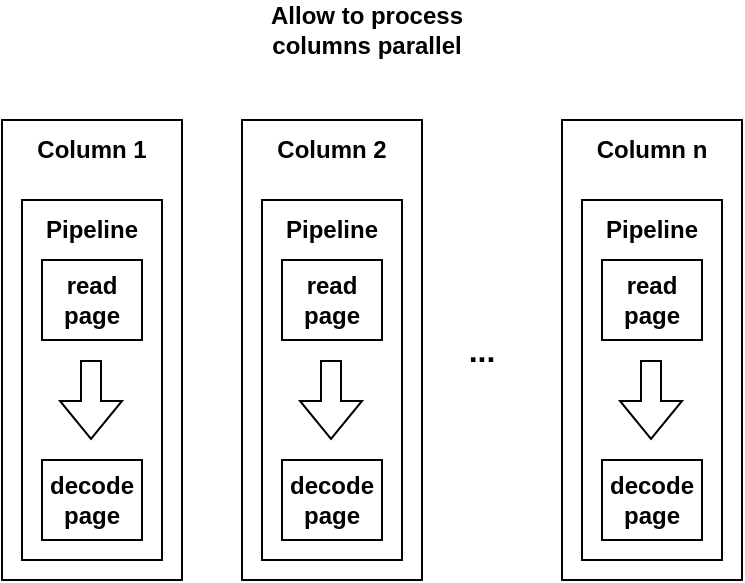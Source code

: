 <mxfile version="22.1.18" type="github">
  <diagram name="第 1 页" id="RcOwVLzfNeuwh2vWSiJy">
    <mxGraphModel dx="1414" dy="655" grid="1" gridSize="10" guides="1" tooltips="1" connect="1" arrows="1" fold="1" page="1" pageScale="1" pageWidth="827" pageHeight="1169" math="0" shadow="0">
      <root>
        <mxCell id="0" />
        <mxCell id="1" parent="0" />
        <mxCell id="79KkyX24w-JGP4ZNe3Vj-8" value="" style="rounded=0;whiteSpace=wrap;html=1;" vertex="1" parent="1">
          <mxGeometry x="190" y="210" width="90" height="230" as="geometry" />
        </mxCell>
        <mxCell id="79KkyX24w-JGP4ZNe3Vj-6" value="" style="rounded=0;whiteSpace=wrap;html=1;fontStyle=1" vertex="1" parent="1">
          <mxGeometry x="200" y="250" width="70" height="180" as="geometry" />
        </mxCell>
        <mxCell id="79KkyX24w-JGP4ZNe3Vj-1" value="&lt;div&gt;read&lt;/div&gt;&lt;div&gt;page&lt;br&gt;&lt;/div&gt;" style="rounded=0;whiteSpace=wrap;html=1;fontStyle=1" vertex="1" parent="1">
          <mxGeometry x="210" y="280" width="50" height="40" as="geometry" />
        </mxCell>
        <mxCell id="79KkyX24w-JGP4ZNe3Vj-3" value="&lt;div&gt;decode&lt;br&gt;&lt;/div&gt;&lt;div&gt;page&lt;br&gt;&lt;/div&gt;" style="rounded=0;whiteSpace=wrap;html=1;fontStyle=1" vertex="1" parent="1">
          <mxGeometry x="210" y="380" width="50" height="40" as="geometry" />
        </mxCell>
        <mxCell id="79KkyX24w-JGP4ZNe3Vj-4" value="" style="shape=flexArrow;endArrow=classic;html=1;rounded=0;fontStyle=1" edge="1" parent="1">
          <mxGeometry width="50" height="50" relative="1" as="geometry">
            <mxPoint x="234.5" y="330" as="sourcePoint" />
            <mxPoint x="234.5" y="370" as="targetPoint" />
          </mxGeometry>
        </mxCell>
        <mxCell id="79KkyX24w-JGP4ZNe3Vj-7" value="Pipeline" style="text;html=1;strokeColor=none;fillColor=none;align=center;verticalAlign=middle;whiteSpace=wrap;rounded=0;fontStyle=1" vertex="1" parent="1">
          <mxGeometry x="205" y="250" width="60" height="30" as="geometry" />
        </mxCell>
        <mxCell id="79KkyX24w-JGP4ZNe3Vj-9" value="&lt;b&gt;Column 1&lt;/b&gt;" style="text;html=1;strokeColor=none;fillColor=none;align=center;verticalAlign=middle;whiteSpace=wrap;rounded=0;" vertex="1" parent="1">
          <mxGeometry x="205" y="210" width="60" height="30" as="geometry" />
        </mxCell>
        <mxCell id="79KkyX24w-JGP4ZNe3Vj-10" value="" style="rounded=0;whiteSpace=wrap;html=1;" vertex="1" parent="1">
          <mxGeometry x="310" y="210" width="90" height="230" as="geometry" />
        </mxCell>
        <mxCell id="79KkyX24w-JGP4ZNe3Vj-11" value="" style="rounded=0;whiteSpace=wrap;html=1;fontStyle=1" vertex="1" parent="1">
          <mxGeometry x="320" y="250" width="70" height="180" as="geometry" />
        </mxCell>
        <mxCell id="79KkyX24w-JGP4ZNe3Vj-12" value="&lt;div&gt;read&lt;/div&gt;&lt;div&gt;page&lt;br&gt;&lt;/div&gt;" style="rounded=0;whiteSpace=wrap;html=1;fontStyle=1" vertex="1" parent="1">
          <mxGeometry x="330" y="280" width="50" height="40" as="geometry" />
        </mxCell>
        <mxCell id="79KkyX24w-JGP4ZNe3Vj-13" value="&lt;div&gt;decode&lt;br&gt;&lt;/div&gt;&lt;div&gt;page&lt;br&gt;&lt;/div&gt;" style="rounded=0;whiteSpace=wrap;html=1;fontStyle=1" vertex="1" parent="1">
          <mxGeometry x="330" y="380" width="50" height="40" as="geometry" />
        </mxCell>
        <mxCell id="79KkyX24w-JGP4ZNe3Vj-14" value="" style="shape=flexArrow;endArrow=classic;html=1;rounded=0;fontStyle=1" edge="1" parent="1">
          <mxGeometry width="50" height="50" relative="1" as="geometry">
            <mxPoint x="354.5" y="330" as="sourcePoint" />
            <mxPoint x="354.5" y="370" as="targetPoint" />
          </mxGeometry>
        </mxCell>
        <mxCell id="79KkyX24w-JGP4ZNe3Vj-15" value="Pipeline" style="text;html=1;strokeColor=none;fillColor=none;align=center;verticalAlign=middle;whiteSpace=wrap;rounded=0;fontStyle=1" vertex="1" parent="1">
          <mxGeometry x="325" y="250" width="60" height="30" as="geometry" />
        </mxCell>
        <mxCell id="79KkyX24w-JGP4ZNe3Vj-16" value="&lt;b&gt;Column 2&lt;br&gt;&lt;/b&gt;" style="text;html=1;strokeColor=none;fillColor=none;align=center;verticalAlign=middle;whiteSpace=wrap;rounded=0;" vertex="1" parent="1">
          <mxGeometry x="325" y="210" width="60" height="30" as="geometry" />
        </mxCell>
        <mxCell id="79KkyX24w-JGP4ZNe3Vj-17" value="" style="rounded=0;whiteSpace=wrap;html=1;" vertex="1" parent="1">
          <mxGeometry x="470" y="210" width="90" height="230" as="geometry" />
        </mxCell>
        <mxCell id="79KkyX24w-JGP4ZNe3Vj-18" value="" style="rounded=0;whiteSpace=wrap;html=1;fontStyle=1" vertex="1" parent="1">
          <mxGeometry x="480" y="250" width="70" height="180" as="geometry" />
        </mxCell>
        <mxCell id="79KkyX24w-JGP4ZNe3Vj-19" value="&lt;div&gt;read&lt;/div&gt;&lt;div&gt;page&lt;br&gt;&lt;/div&gt;" style="rounded=0;whiteSpace=wrap;html=1;fontStyle=1" vertex="1" parent="1">
          <mxGeometry x="490" y="280" width="50" height="40" as="geometry" />
        </mxCell>
        <mxCell id="79KkyX24w-JGP4ZNe3Vj-20" value="&lt;div&gt;decode&lt;br&gt;&lt;/div&gt;&lt;div&gt;page&lt;br&gt;&lt;/div&gt;" style="rounded=0;whiteSpace=wrap;html=1;fontStyle=1" vertex="1" parent="1">
          <mxGeometry x="490" y="380" width="50" height="40" as="geometry" />
        </mxCell>
        <mxCell id="79KkyX24w-JGP4ZNe3Vj-21" value="" style="shape=flexArrow;endArrow=classic;html=1;rounded=0;fontStyle=1" edge="1" parent="1">
          <mxGeometry width="50" height="50" relative="1" as="geometry">
            <mxPoint x="514.5" y="330" as="sourcePoint" />
            <mxPoint x="514.5" y="370" as="targetPoint" />
          </mxGeometry>
        </mxCell>
        <mxCell id="79KkyX24w-JGP4ZNe3Vj-22" value="Pipeline" style="text;html=1;strokeColor=none;fillColor=none;align=center;verticalAlign=middle;whiteSpace=wrap;rounded=0;fontStyle=1" vertex="1" parent="1">
          <mxGeometry x="485" y="250" width="60" height="30" as="geometry" />
        </mxCell>
        <mxCell id="79KkyX24w-JGP4ZNe3Vj-23" value="&lt;b&gt;Column n&lt;br&gt;&lt;/b&gt;" style="text;html=1;strokeColor=none;fillColor=none;align=center;verticalAlign=middle;whiteSpace=wrap;rounded=0;" vertex="1" parent="1">
          <mxGeometry x="485" y="210" width="60" height="30" as="geometry" />
        </mxCell>
        <mxCell id="79KkyX24w-JGP4ZNe3Vj-24" value="&lt;b&gt;&lt;font style=&quot;font-size: 16px;&quot;&gt;...&lt;/font&gt;&lt;/b&gt;" style="text;html=1;strokeColor=none;fillColor=none;align=center;verticalAlign=middle;whiteSpace=wrap;rounded=0;" vertex="1" parent="1">
          <mxGeometry x="400" y="310" width="60" height="30" as="geometry" />
        </mxCell>
        <mxCell id="79KkyX24w-JGP4ZNe3Vj-25" value="&lt;b&gt;Allow to process columns parallel&lt;/b&gt;" style="text;html=1;strokeColor=none;fillColor=none;align=center;verticalAlign=middle;whiteSpace=wrap;rounded=0;" vertex="1" parent="1">
          <mxGeometry x="310" y="150" width="125" height="30" as="geometry" />
        </mxCell>
      </root>
    </mxGraphModel>
  </diagram>
</mxfile>
